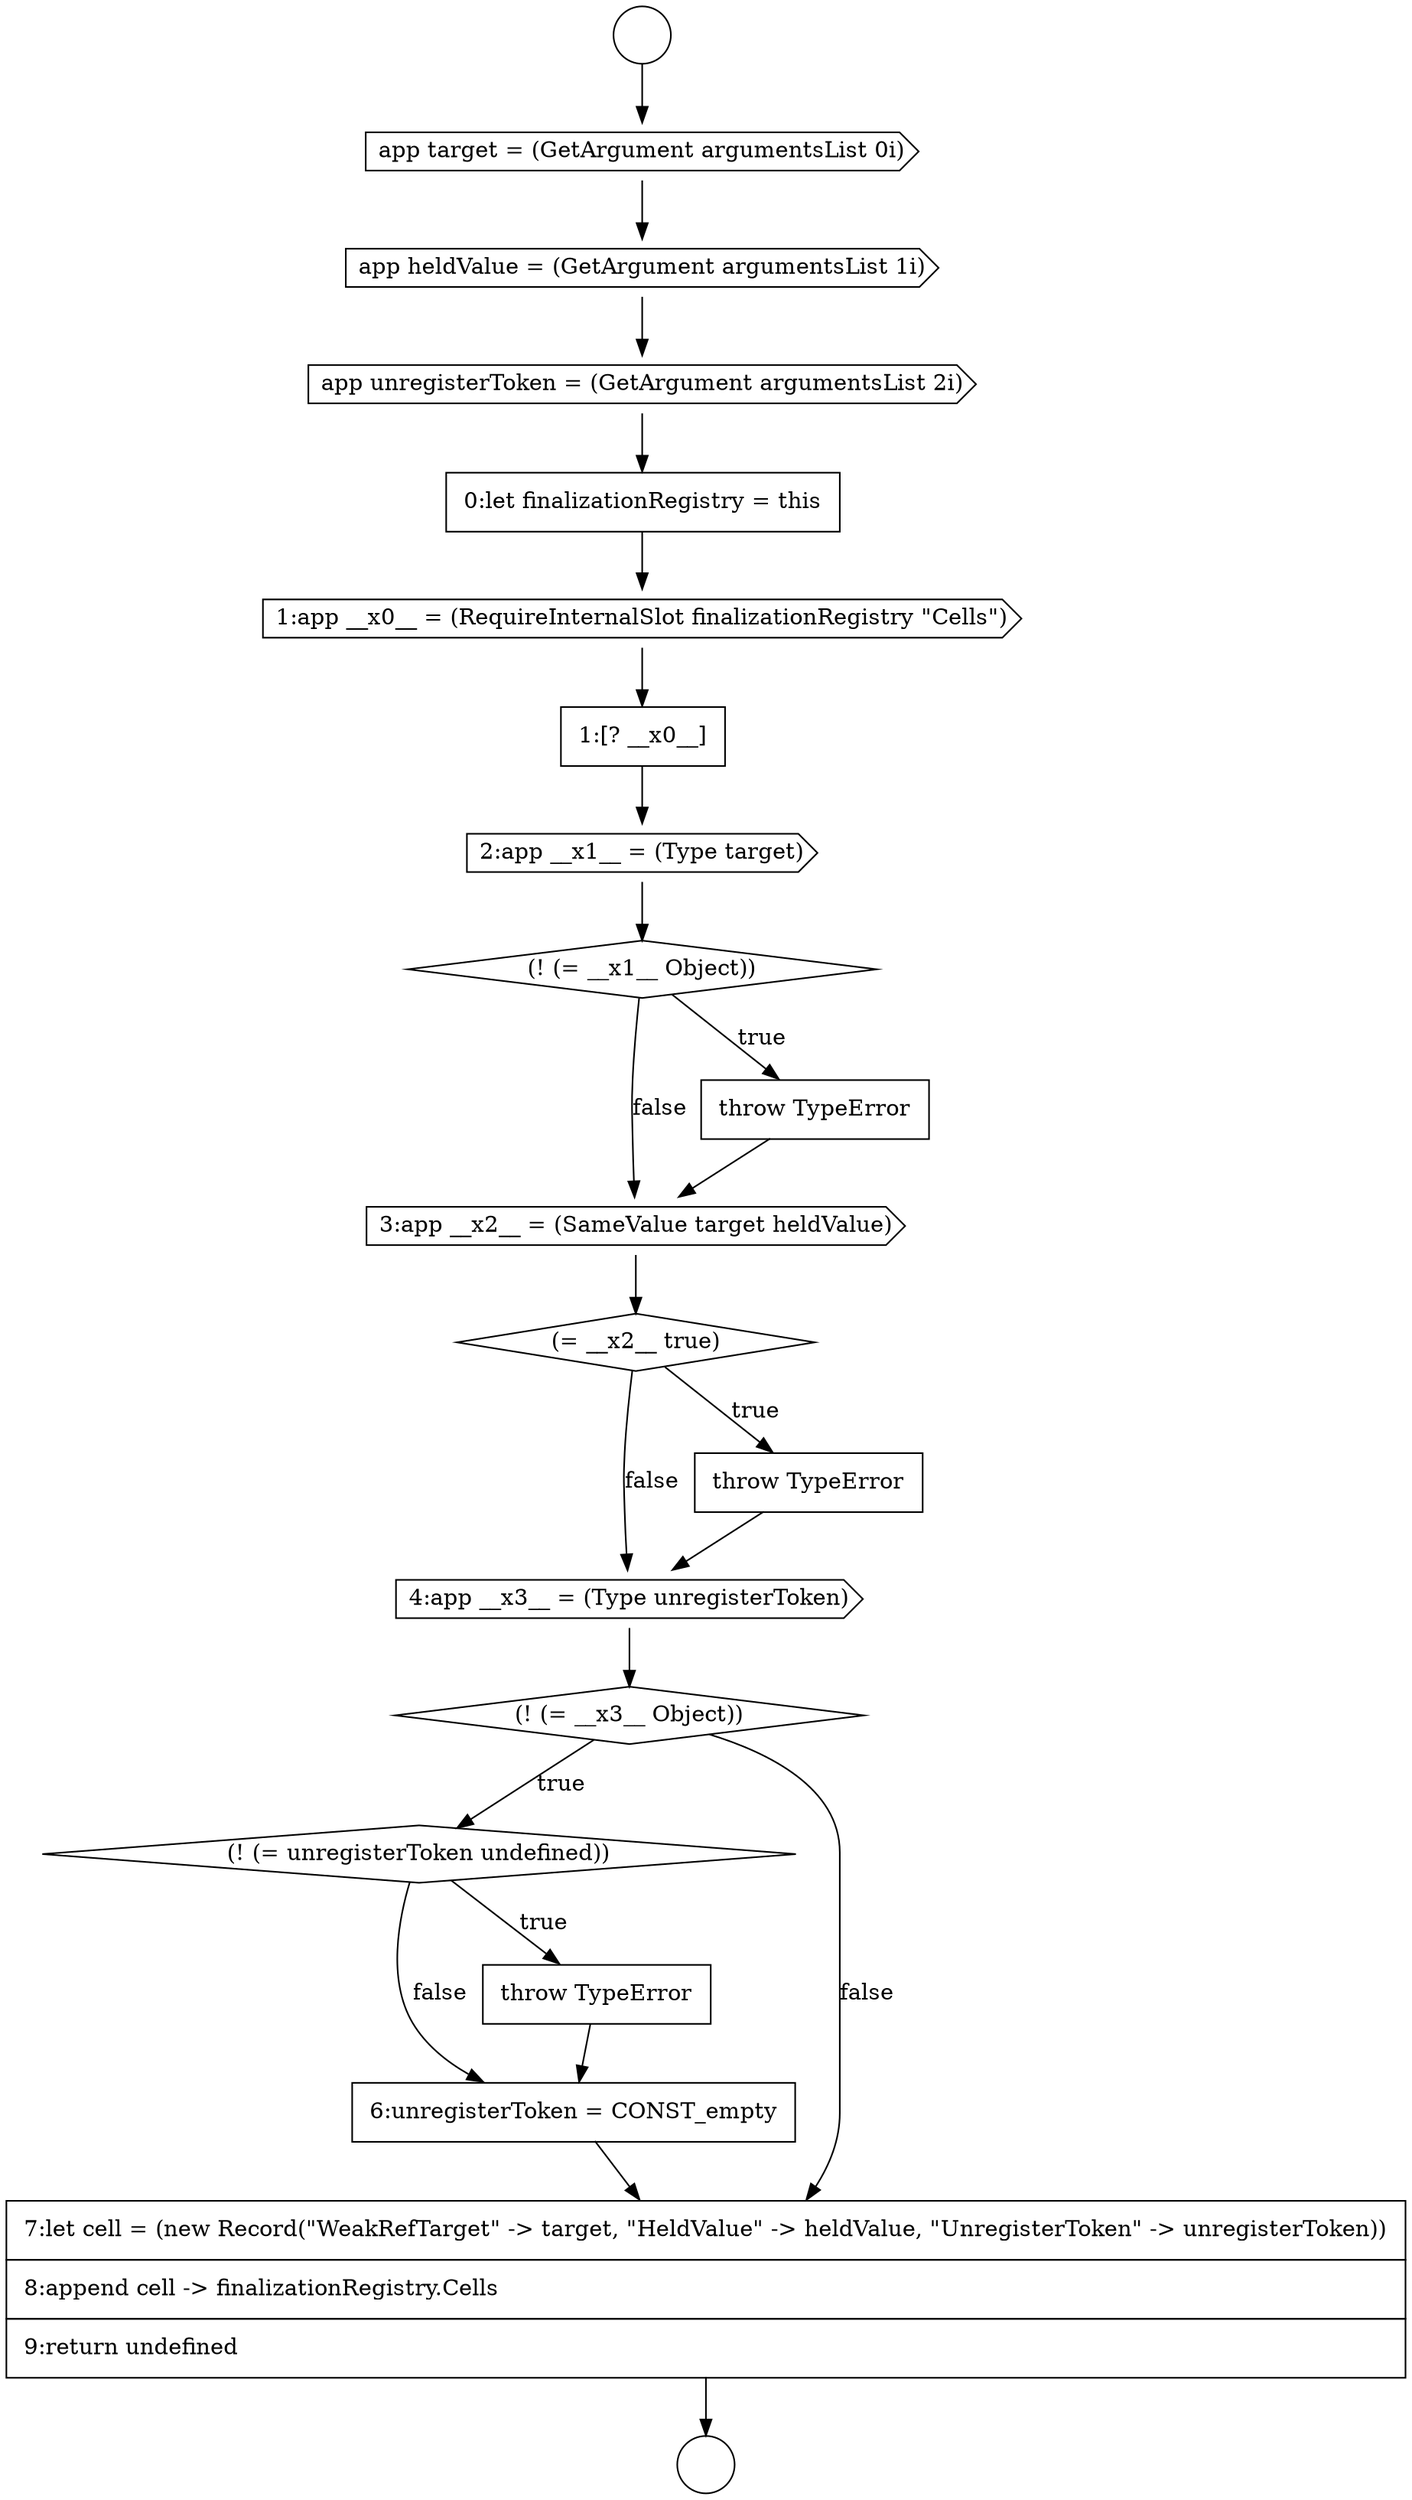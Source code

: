digraph {
  node18761 [shape=diamond, label=<<font color="black">(! (= __x3__ Object))</font>> color="black" fillcolor="white" style=filled]
  node18746 [shape=circle label=" " color="black" fillcolor="white" style=filled]
  node18764 [shape=none, margin=0, label=<<font color="black">
    <table border="0" cellborder="1" cellspacing="0" cellpadding="10">
      <tr><td align="left">6:unregisterToken = CONST_empty</td></tr>
    </table>
  </font>> color="black" fillcolor="white" style=filled]
  node18749 [shape=cds, label=<<font color="black">app heldValue = (GetArgument argumentsList 1i)</font>> color="black" fillcolor="white" style=filled]
  node18748 [shape=cds, label=<<font color="black">app target = (GetArgument argumentsList 0i)</font>> color="black" fillcolor="white" style=filled]
  node18763 [shape=none, margin=0, label=<<font color="black">
    <table border="0" cellborder="1" cellspacing="0" cellpadding="10">
      <tr><td align="left">throw TypeError</td></tr>
    </table>
  </font>> color="black" fillcolor="white" style=filled]
  node18747 [shape=circle label=" " color="black" fillcolor="white" style=filled]
  node18762 [shape=diamond, label=<<font color="black">(! (= unregisterToken undefined))</font>> color="black" fillcolor="white" style=filled]
  node18765 [shape=none, margin=0, label=<<font color="black">
    <table border="0" cellborder="1" cellspacing="0" cellpadding="10">
      <tr><td align="left">7:let cell = (new Record(&quot;WeakRefTarget&quot; -&gt; target, &quot;HeldValue&quot; -&gt; heldValue, &quot;UnregisterToken&quot; -&gt; unregisterToken))</td></tr>
      <tr><td align="left">8:append cell -&gt; finalizationRegistry.Cells</td></tr>
      <tr><td align="left">9:return undefined</td></tr>
    </table>
  </font>> color="black" fillcolor="white" style=filled]
  node18751 [shape=none, margin=0, label=<<font color="black">
    <table border="0" cellborder="1" cellspacing="0" cellpadding="10">
      <tr><td align="left">0:let finalizationRegistry = this</td></tr>
    </table>
  </font>> color="black" fillcolor="white" style=filled]
  node18754 [shape=cds, label=<<font color="black">2:app __x1__ = (Type target)</font>> color="black" fillcolor="white" style=filled]
  node18760 [shape=cds, label=<<font color="black">4:app __x3__ = (Type unregisterToken)</font>> color="black" fillcolor="white" style=filled]
  node18750 [shape=cds, label=<<font color="black">app unregisterToken = (GetArgument argumentsList 2i)</font>> color="black" fillcolor="white" style=filled]
  node18757 [shape=cds, label=<<font color="black">3:app __x2__ = (SameValue target heldValue)</font>> color="black" fillcolor="white" style=filled]
  node18755 [shape=diamond, label=<<font color="black">(! (= __x1__ Object))</font>> color="black" fillcolor="white" style=filled]
  node18752 [shape=cds, label=<<font color="black">1:app __x0__ = (RequireInternalSlot finalizationRegistry &quot;Cells&quot;)</font>> color="black" fillcolor="white" style=filled]
  node18756 [shape=none, margin=0, label=<<font color="black">
    <table border="0" cellborder="1" cellspacing="0" cellpadding="10">
      <tr><td align="left">throw TypeError</td></tr>
    </table>
  </font>> color="black" fillcolor="white" style=filled]
  node18758 [shape=diamond, label=<<font color="black">(= __x2__ true)</font>> color="black" fillcolor="white" style=filled]
  node18759 [shape=none, margin=0, label=<<font color="black">
    <table border="0" cellborder="1" cellspacing="0" cellpadding="10">
      <tr><td align="left">throw TypeError</td></tr>
    </table>
  </font>> color="black" fillcolor="white" style=filled]
  node18753 [shape=none, margin=0, label=<<font color="black">
    <table border="0" cellborder="1" cellspacing="0" cellpadding="10">
      <tr><td align="left">1:[? __x0__]</td></tr>
    </table>
  </font>> color="black" fillcolor="white" style=filled]
  node18751 -> node18752 [ color="black"]
  node18753 -> node18754 [ color="black"]
  node18750 -> node18751 [ color="black"]
  node18764 -> node18765 [ color="black"]
  node18760 -> node18761 [ color="black"]
  node18758 -> node18759 [label=<<font color="black">true</font>> color="black"]
  node18758 -> node18760 [label=<<font color="black">false</font>> color="black"]
  node18759 -> node18760 [ color="black"]
  node18748 -> node18749 [ color="black"]
  node18761 -> node18762 [label=<<font color="black">true</font>> color="black"]
  node18761 -> node18765 [label=<<font color="black">false</font>> color="black"]
  node18752 -> node18753 [ color="black"]
  node18756 -> node18757 [ color="black"]
  node18757 -> node18758 [ color="black"]
  node18762 -> node18763 [label=<<font color="black">true</font>> color="black"]
  node18762 -> node18764 [label=<<font color="black">false</font>> color="black"]
  node18763 -> node18764 [ color="black"]
  node18749 -> node18750 [ color="black"]
  node18746 -> node18748 [ color="black"]
  node18765 -> node18747 [ color="black"]
  node18755 -> node18756 [label=<<font color="black">true</font>> color="black"]
  node18755 -> node18757 [label=<<font color="black">false</font>> color="black"]
  node18754 -> node18755 [ color="black"]
}
